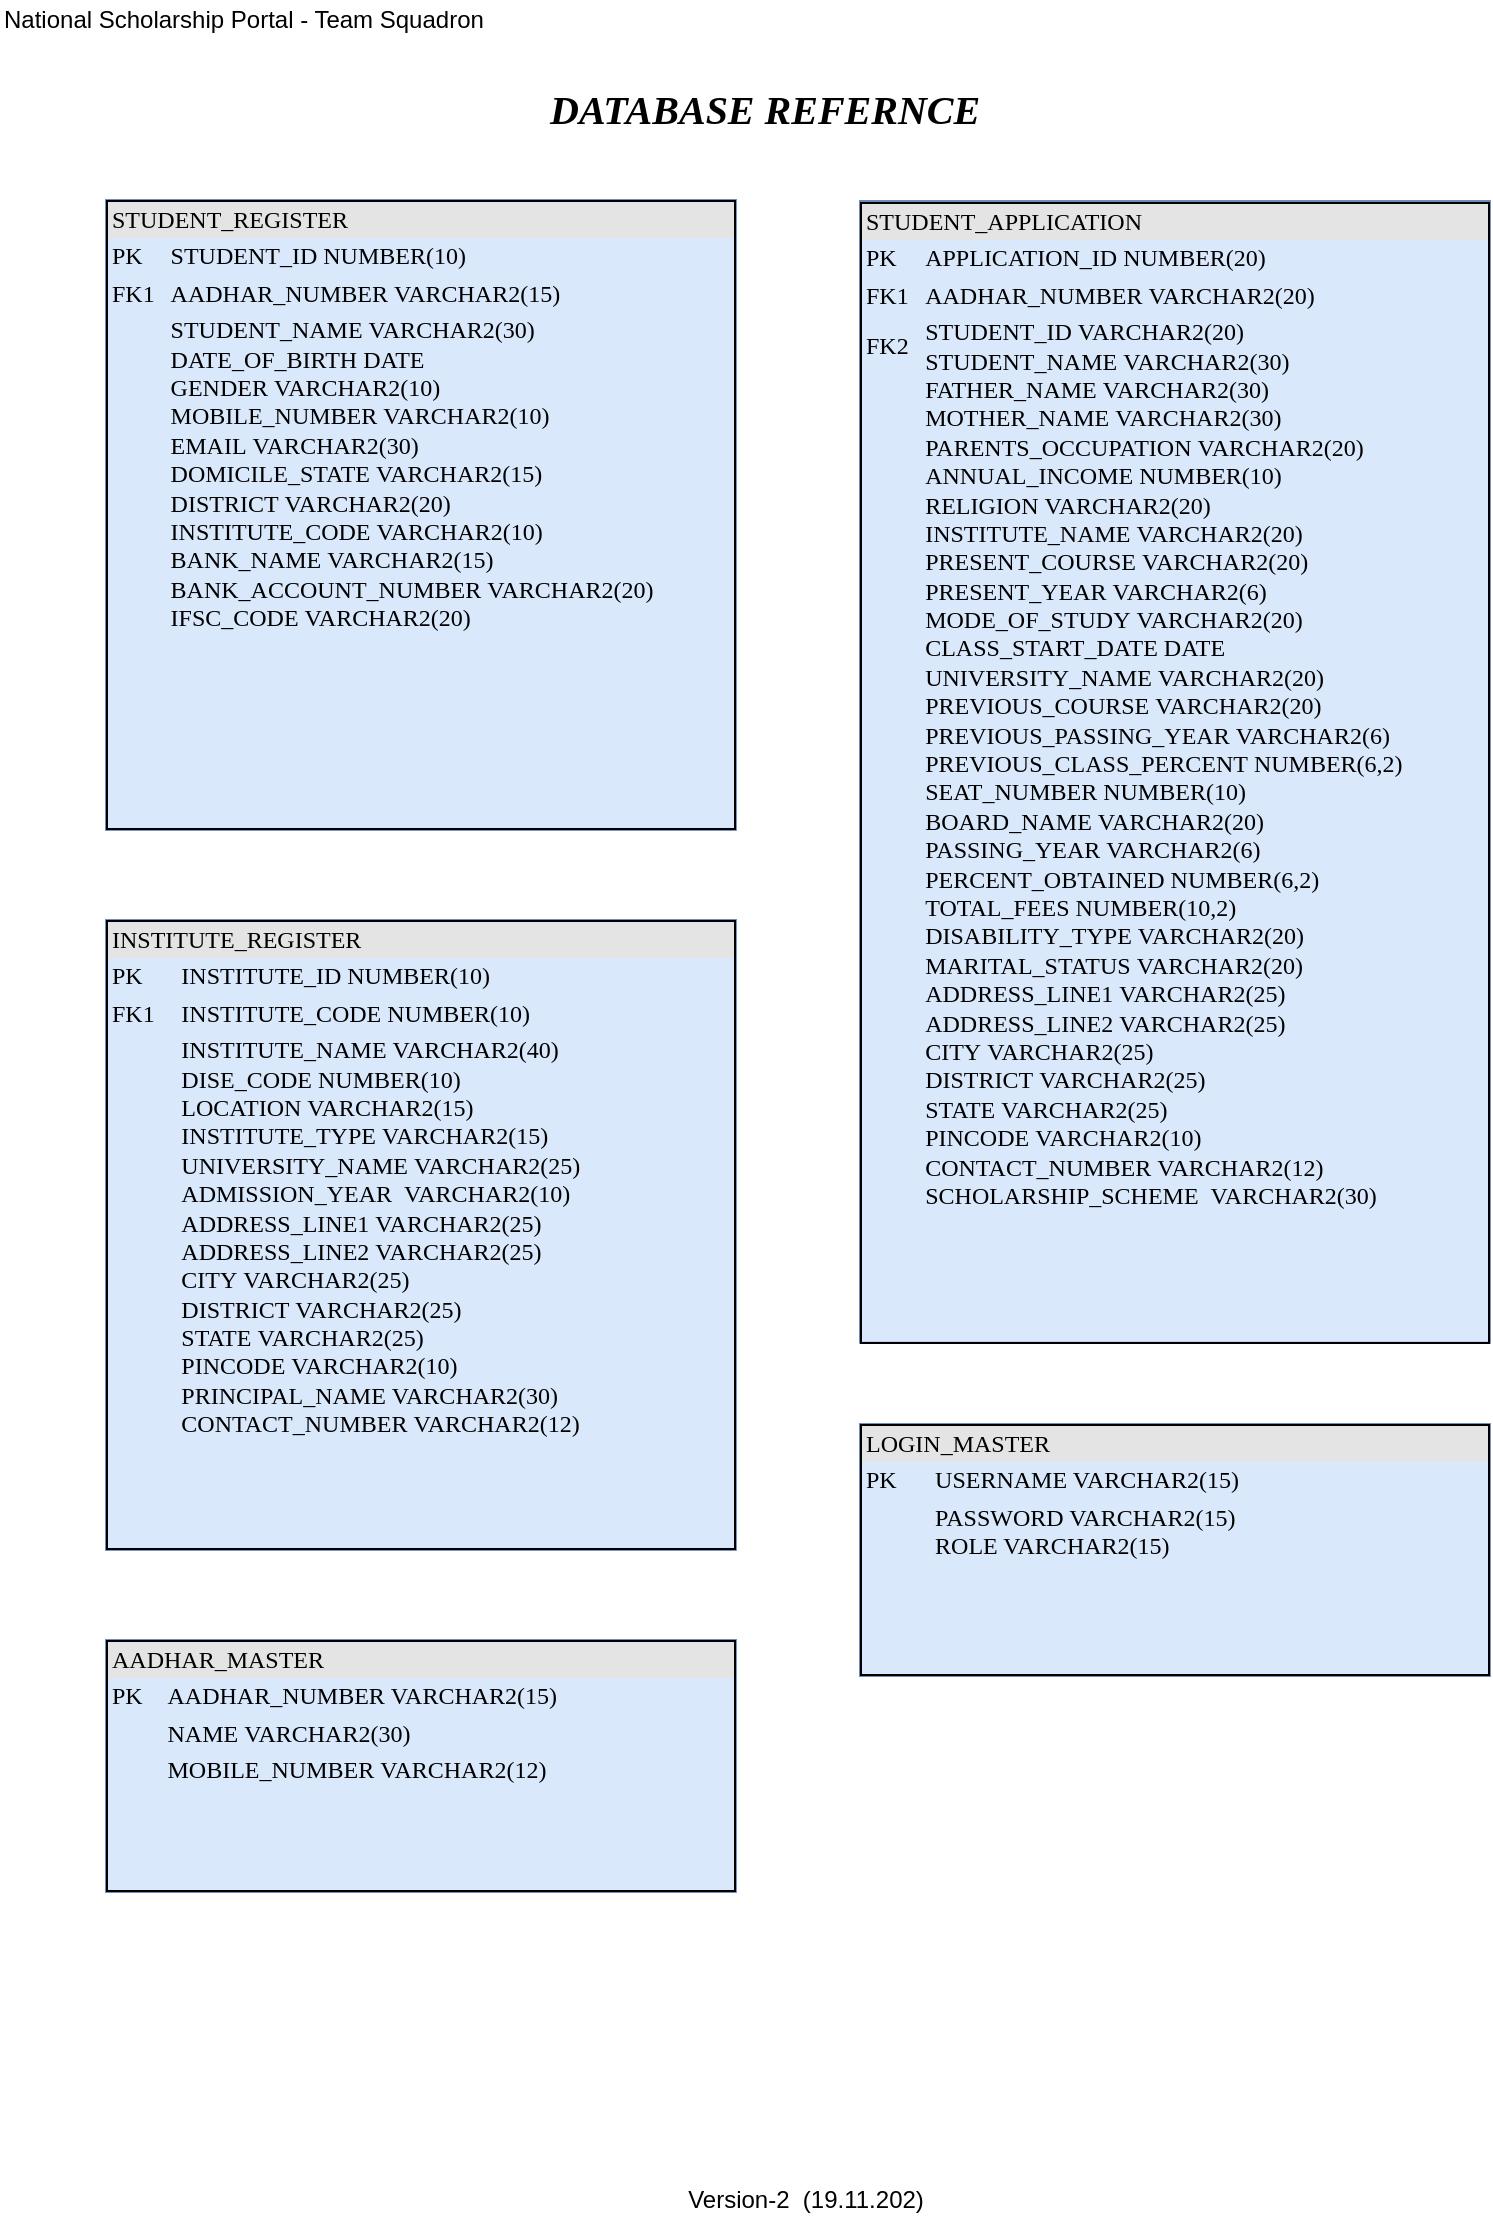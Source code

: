 <mxfile version="12.2.2" type="device" pages="1"><diagram id="fnk4PcqJJyVQ6ZvqiUxD" name="Page-1"><mxGraphModel dx="1423" dy="867" grid="1" gridSize="10" guides="1" tooltips="1" connect="1" arrows="1" fold="1" page="1" pageScale="1" pageWidth="827" pageHeight="1169" background="none" math="0" shadow="0"><root><mxCell id="0"/><mxCell id="1" parent="0"/><mxCell id="5DCXPG_SG6mL2gC4ugzk-2" value="&lt;font face=&quot;Verdana&quot; size=&quot;1&quot;&gt;&lt;i&gt;&lt;b style=&quot;font-size: 20px&quot;&gt;DATABASE REFERNCE&lt;/b&gt;&lt;/i&gt;&lt;/font&gt;" style="text;html=1;resizable=0;points=[];autosize=1;align=left;verticalAlign=top;spacingTop=-4;" parent="1" vertex="1"><mxGeometry x="283" y="60" width="260" height="20" as="geometry"/></mxCell><mxCell id="5DCXPG_SG6mL2gC4ugzk-4" value="National Scholarship Portal - Team Squadron" style="text;html=1;resizable=0;points=[];autosize=1;align=left;verticalAlign=top;spacingTop=-4;" parent="1" vertex="1"><mxGeometry x="10" y="20" width="260" height="20" as="geometry"/></mxCell><mxCell id="5DCXPG_SG6mL2gC4ugzk-15" value="&lt;div style=&quot;box-sizing: border-box ; width: 100% ; background: #e4e4e4 ; padding: 2px&quot;&gt;STUDENT_APPLICATION&lt;/div&gt;&lt;table style=&quot;width: 100% ; font-size: 1em&quot; cellpadding=&quot;2&quot; cellspacing=&quot;0&quot;&gt;&lt;tbody&gt;&lt;tr&gt;&lt;td&gt;PK&lt;/td&gt;&lt;td&gt;APPLICATION_ID&amp;nbsp;NUMBER(20)&lt;/td&gt;&lt;/tr&gt;&lt;tr&gt;&lt;td&gt;FK1&lt;br&gt;&lt;/td&gt;&lt;td&gt;AADHAR_NUMBER&amp;nbsp;VARCHAR2(20)&lt;br&gt;&lt;/td&gt;&lt;/tr&gt;&lt;tr&gt;&lt;td&gt;FK2&lt;br&gt;&lt;br&gt;&lt;br&gt;&lt;br&gt;&lt;br&gt;&lt;br&gt;&lt;br&gt;&lt;br&gt;&lt;br&gt;&lt;br&gt;&lt;br&gt;&lt;br&gt;&lt;br&gt;&lt;br&gt;&lt;br&gt;&lt;br&gt;&lt;br&gt;&lt;br&gt;&lt;br&gt;&lt;br&gt;&lt;br&gt;&lt;br&gt;&lt;br&gt;&lt;br&gt;&lt;br&gt;&lt;br&gt;&lt;br&gt;&lt;br&gt;&lt;br&gt;&lt;br&gt;&lt;br&gt;&lt;br&gt;&lt;br&gt;&lt;/td&gt;&lt;td&gt;STUDENT_ID&amp;nbsp;VARCHAR2(20)&lt;br&gt;STUDENT_NAME&amp;nbsp;VARCHAR2(30)&lt;br&gt;FATHER_NAME&amp;nbsp;VARCHAR2(30)&lt;br&gt;MOTHER_NAME&amp;nbsp;VARCHAR2(30)&lt;br&gt;PARENTS_OCCUPATION&amp;nbsp;VARCHAR2(20)&lt;br&gt;ANNUAL_INCOME&amp;nbsp;NUMBER(10)&lt;br&gt;RELIGION&amp;nbsp;VARCHAR2(20)&lt;br&gt;INSTITUTE_NAME&amp;nbsp;VARCHAR2(20)&lt;br&gt;PRESENT_COURSE&amp;nbsp;VARCHAR2(20)&lt;br&gt;PRESENT_YEAR&amp;nbsp;VARCHAR2(6)&lt;br&gt;MODE_OF_STUDY&amp;nbsp;VARCHAR2(20)&lt;br&gt;CLASS_START_DATE&amp;nbsp;DATE&lt;br&gt;UNIVERSITY_NAME&amp;nbsp;VARCHAR2(20)&lt;br&gt;PREVIOUS_COURSE&amp;nbsp;VARCHAR2(20)&lt;br&gt;PREVIOUS_PASSING_YEAR&amp;nbsp;VARCHAR2(6)&lt;br&gt;PREVIOUS_CLASS_PERCENT&amp;nbsp;NUMBER(6,2)&lt;br&gt;SEAT_NUMBER&amp;nbsp;NUMBER(10)&lt;br&gt;BOARD_NAME&amp;nbsp;VARCHAR2(20)&lt;br&gt;PASSING_YEAR&amp;nbsp;VARCHAR2(6)&lt;br&gt;PERCENT_OBTAINED&amp;nbsp;NUMBER(6,2)&lt;br&gt;TOTAL_FEES&amp;nbsp;NUMBER(10,2)&lt;br&gt;DISABILITY_TYPE&amp;nbsp;VARCHAR2(20)&lt;br&gt;MARITAL_STATUS&amp;nbsp;VARCHAR2(20)&lt;br&gt;ADDRESS_LINE1&amp;nbsp;VARCHAR2(25)&lt;br&gt;ADDRESS_LINE2&amp;nbsp;VARCHAR2(25)&lt;br&gt;CITY&amp;nbsp;VARCHAR2(25)&lt;br&gt;DISTRICT&amp;nbsp;VARCHAR2(25)&lt;br&gt;STATE&amp;nbsp;VARCHAR2(25)&lt;br&gt;PINCODE&amp;nbsp;VARCHAR2(10)&lt;br&gt;CONTACT_NUMBER&amp;nbsp;VARCHAR2(12)&lt;br&gt;SCHOLARSHIP_SCHEME&amp;nbsp;&amp;nbsp;VARCHAR2(30)&lt;br&gt;&lt;br&gt;&lt;br&gt;&lt;br&gt;&lt;/td&gt;&lt;/tr&gt;&lt;/tbody&gt;&lt;/table&gt;" style="verticalAlign=top;align=left;overflow=fill;html=1;fillColor=#dae8fc;strokeColor=#6c8ebf;gradientColor=none;fontFamily=Verdana;labelBorderColor=#000000;" parent="1" vertex="1"><mxGeometry x="440" y="120.5" width="314.96" height="570.865" as="geometry"/></mxCell><mxCell id="5DCXPG_SG6mL2gC4ugzk-17" value="&lt;div style=&quot;box-sizing: border-box ; width: 100% ; background: #e4e4e4 ; padding: 2px&quot;&gt;STUDENT_REGISTER&lt;/div&gt;&lt;table style=&quot;width: 100% ; font-size: 1em&quot; cellpadding=&quot;2&quot; cellspacing=&quot;0&quot;&gt;&lt;tbody&gt;&lt;tr&gt;&lt;td&gt;PK&lt;/td&gt;&lt;td&gt;STUDENT_ID&amp;nbsp;NUMBER(10)&lt;/td&gt;&lt;/tr&gt;&lt;tr&gt;&lt;td&gt;FK1&lt;/td&gt;&lt;td&gt;AADHAR_NUMBER&amp;nbsp;VARCHAR2(15)&lt;/td&gt;&lt;/tr&gt;&lt;tr&gt;&lt;td&gt;&lt;/td&gt;&lt;td&gt;STUDENT_NAME&amp;nbsp;VARCHAR2(30)&lt;br&gt;DATE_OF_BIRTH&amp;nbsp;DATE&lt;br&gt;GENDER&amp;nbsp;VARCHAR2(10)&lt;br&gt;MOBILE_NUMBER&amp;nbsp;VARCHAR2(10)&lt;br&gt;EMAIL&amp;nbsp;VARCHAR2(30)&lt;br&gt;DOMICILE_STATE&amp;nbsp;VARCHAR2(15)&lt;br&gt;DISTRICT&amp;nbsp;VARCHAR2(20)&lt;br&gt;INSTITUTE_CODE&amp;nbsp;VARCHAR2(10)&lt;br&gt;BANK_NAME&amp;nbsp;VARCHAR2(15)&lt;br&gt;BANK_ACCOUNT_NUMBER&amp;nbsp;VARCHAR2(20)&lt;br&gt;IFSC_CODE&amp;nbsp;VARCHAR2(20)&lt;br&gt;&lt;br&gt;&lt;/td&gt;&lt;/tr&gt;&lt;/tbody&gt;&lt;/table&gt;" style="verticalAlign=top;align=left;overflow=fill;html=1;fillColor=#dae8fc;labelBorderColor=#000000;fontFamily=Verdana;strokeColor=#6c8ebf;" parent="1" vertex="1"><mxGeometry x="63" y="120" width="314.96" height="314.96" as="geometry"/></mxCell><mxCell id="5DCXPG_SG6mL2gC4ugzk-36" value="&lt;div style=&quot;box-sizing: border-box ; width: 100% ; background: #e4e4e4 ; padding: 2px&quot;&gt;AADHAR_MASTER&lt;br&gt;&lt;/div&gt;&lt;table style=&quot;width: 100% ; font-size: 1em&quot; cellpadding=&quot;2&quot; cellspacing=&quot;0&quot;&gt;&lt;tbody&gt;&lt;tr&gt;&lt;td&gt;PK&lt;/td&gt;&lt;td&gt;AADHAR_NUMBER&amp;nbsp;VARCHAR2(15)&lt;br&gt;&lt;/td&gt;&lt;/tr&gt;&lt;tr&gt;&lt;td&gt;&lt;br&gt;&lt;/td&gt;&lt;td&gt;NAME&amp;nbsp;VARCHAR2(30)&lt;br&gt;&lt;/td&gt;&lt;/tr&gt;&lt;tr&gt;&lt;td&gt;&lt;/td&gt;&lt;td&gt;MOBILE_NUMBER&amp;nbsp;VARCHAR2(12)&lt;br&gt;&lt;/td&gt;&lt;/tr&gt;&lt;/tbody&gt;&lt;/table&gt;" style="verticalAlign=top;align=left;overflow=fill;html=1;fillColor=#dae8fc;strokeColor=#6c8ebf;fontFamily=Verdana;labelBorderColor=#000000;" parent="1" vertex="1"><mxGeometry x="63" y="840" width="314.96" height="125.984" as="geometry"/></mxCell><mxCell id="5DCXPG_SG6mL2gC4ugzk-37" value="&lt;div style=&quot;box-sizing: border-box ; width: 100% ; background: #e4e4e4 ; padding: 2px&quot;&gt;LOGIN_MASTER&lt;br&gt;&lt;/div&gt;&lt;table style=&quot;width: 100% ; font-size: 1em&quot; cellpadding=&quot;2&quot; cellspacing=&quot;0&quot;&gt;&lt;tbody&gt;&lt;tr&gt;&lt;td&gt;PK&lt;/td&gt;&lt;td&gt;USERNAME VARCHAR2(15)&lt;br&gt;&lt;/td&gt;&lt;/tr&gt;&lt;tr&gt;&lt;td&gt;&lt;br&gt;&lt;/td&gt;&lt;td&gt;PASSWORD VARCHAR2(15)&lt;br&gt;ROLE VARCHAR2(15)&amp;nbsp;&lt;br&gt;&lt;/td&gt;&lt;/tr&gt;&lt;tr&gt;&lt;td&gt;&lt;/td&gt;&lt;td&gt;&lt;br&gt;&lt;/td&gt;&lt;/tr&gt;&lt;/tbody&gt;&lt;/table&gt;" style="verticalAlign=top;align=left;overflow=fill;html=1;fillColor=#dae8fc;strokeColor=#6c8ebf;fontFamily=Verdana;labelBorderColor=#000000;" parent="1" vertex="1"><mxGeometry x="440" y="732" width="314.96" height="125.984" as="geometry"/></mxCell><mxCell id="5DCXPG_SG6mL2gC4ugzk-38" value="&lt;div style=&quot;box-sizing: border-box ; width: 100% ; background: #e4e4e4 ; padding: 2px&quot;&gt;INSTITUTE_REGISTER&lt;/div&gt;&lt;table style=&quot;width: 100% ; font-size: 1em&quot; cellpadding=&quot;2&quot; cellspacing=&quot;0&quot;&gt;&lt;tbody&gt;&lt;tr&gt;&lt;td&gt;PK&lt;/td&gt;&lt;td&gt;INSTITUTE_ID&amp;nbsp;NUMBER(10)&lt;/td&gt;&lt;/tr&gt;&lt;tr&gt;&lt;td&gt;FK1&lt;/td&gt;&lt;td&gt;INSTITUTE_CODE&amp;nbsp;NUMBER(10)&lt;/td&gt;&lt;/tr&gt;&lt;tr&gt;&lt;td&gt;&lt;/td&gt;&lt;td&gt;INSTITUTE_NAME&amp;nbsp;VARCHAR2(40)&lt;br&gt;DISE_CODE&amp;nbsp;NUMBER(10)&lt;br&gt;LOCATION&amp;nbsp;VARCHAR2(15)&lt;br&gt;INSTITUTE_TYPE&amp;nbsp;VARCHAR2(15)&lt;br&gt;UNIVERSITY_NAME&amp;nbsp;VARCHAR2(25)&lt;br&gt;ADMISSION_YEAR&amp;nbsp;&amp;nbsp;VARCHAR2(10)&lt;br&gt;ADDRESS_LINE1&amp;nbsp;VARCHAR2(25)&lt;br&gt;ADDRESS_LINE2&amp;nbsp;VARCHAR2(25)&lt;br&gt;CITY&amp;nbsp;VARCHAR2(25)&lt;br&gt;DISTRICT&amp;nbsp;VARCHAR2(25)&lt;br&gt;STATE&amp;nbsp;VARCHAR2(25)&lt;br&gt;PINCODE&amp;nbsp;VARCHAR2(10)&lt;br&gt;PRINCIPAL_NAME&amp;nbsp;VARCHAR2(30)&lt;br&gt;CONTACT_NUMBER&amp;nbsp;VARCHAR2(12)&lt;br&gt;&lt;/td&gt;&lt;/tr&gt;&lt;/tbody&gt;&lt;/table&gt;" style="verticalAlign=top;align=left;overflow=fill;html=1;fillColor=#dae8fc;strokeColor=#6c8ebf;fontFamily=Verdana;labelBorderColor=#000000;" parent="1" vertex="1"><mxGeometry x="63" y="480" width="314.96" height="314.96" as="geometry"/></mxCell><mxCell id="w8W7lout0zFwHDzeMKVj-4" value="Version-2&amp;nbsp; (19.11.202)" style="text;html=1;strokeColor=none;fillColor=none;align=center;verticalAlign=middle;whiteSpace=wrap;rounded=0;" parent="1" vertex="1"><mxGeometry x="333" y="1110" width="160" height="20" as="geometry"/></mxCell></root></mxGraphModel></diagram></mxfile>